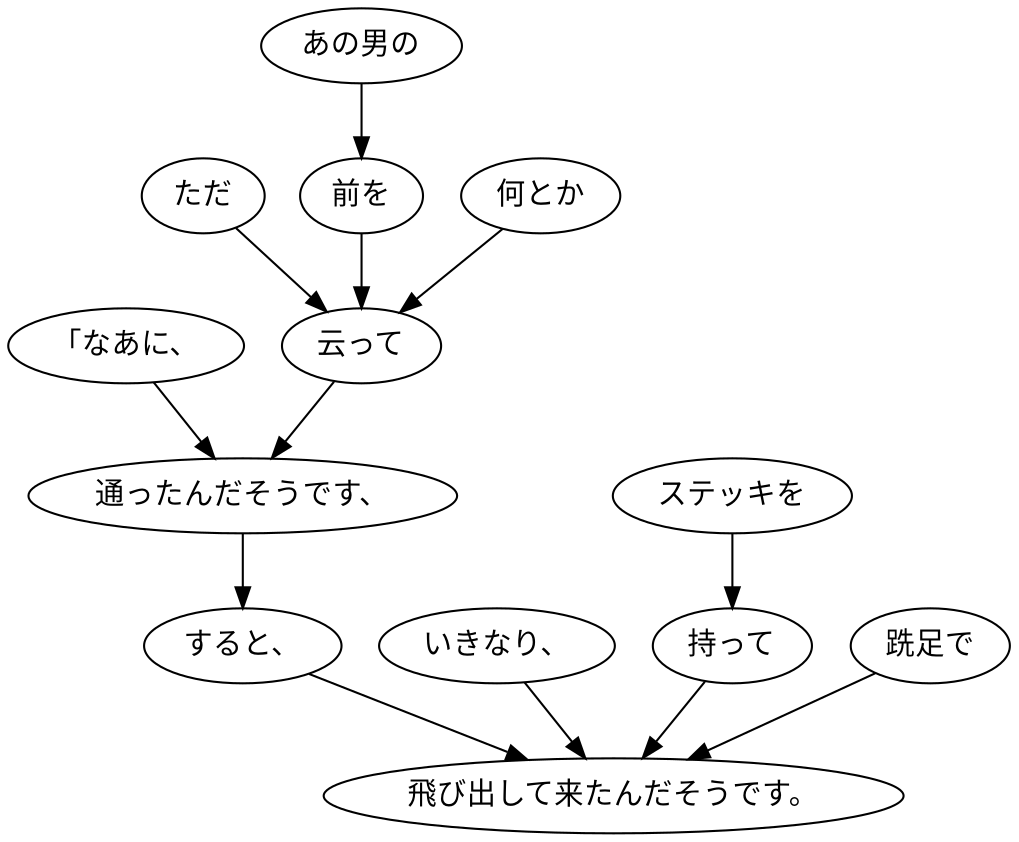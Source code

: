 digraph graph2118 {
	node0 [label="「なあに、"];
	node1 [label="ただ"];
	node2 [label="あの男の"];
	node3 [label="前を"];
	node4 [label="何とか"];
	node5 [label="云って"];
	node6 [label="通ったんだそうです、"];
	node7 [label="すると、"];
	node8 [label="いきなり、"];
	node9 [label="ステッキを"];
	node10 [label="持って"];
	node11 [label="跣足で"];
	node12 [label="飛び出して来たんだそうです。"];
	node0 -> node6;
	node1 -> node5;
	node2 -> node3;
	node3 -> node5;
	node4 -> node5;
	node5 -> node6;
	node6 -> node7;
	node7 -> node12;
	node8 -> node12;
	node9 -> node10;
	node10 -> node12;
	node11 -> node12;
}
